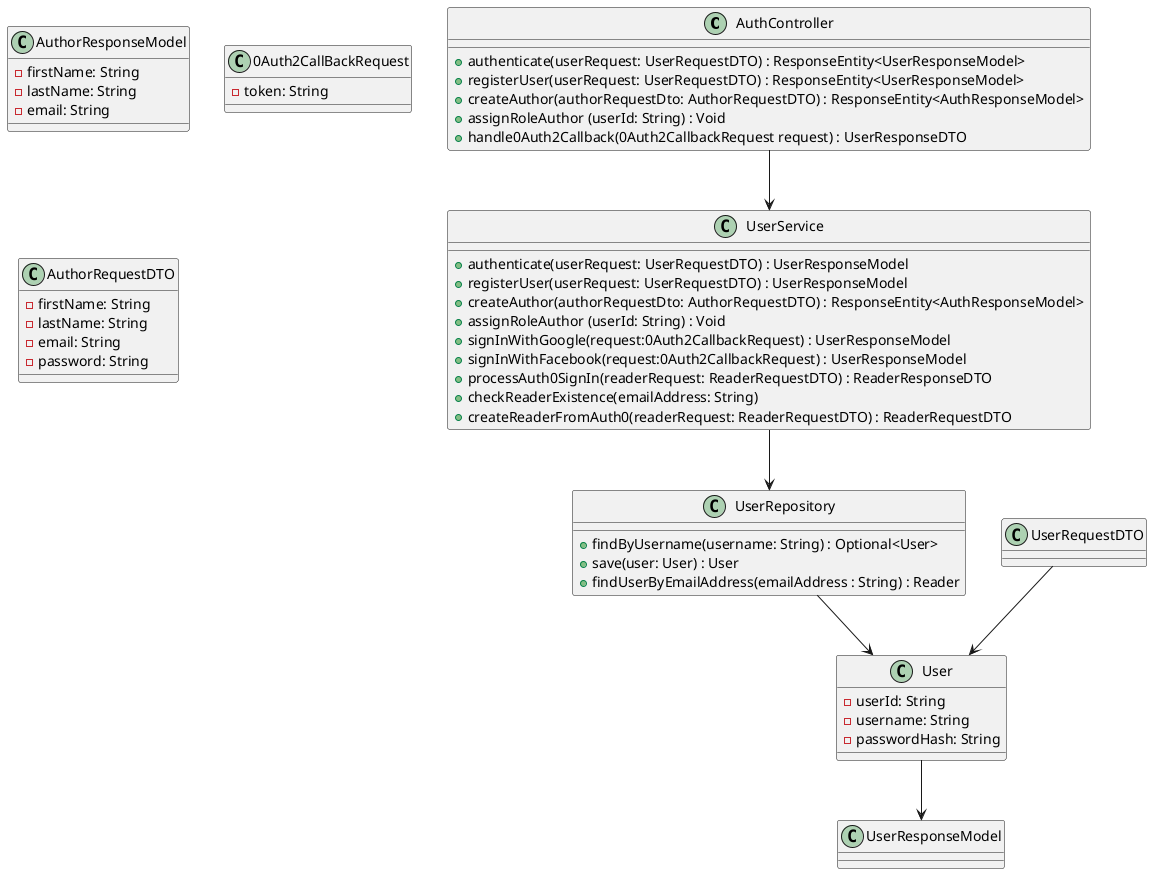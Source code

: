 @startuml

class AuthController {
        + authenticate(userRequest: UserRequestDTO) : ResponseEntity<UserResponseModel>
        + registerUser(userRequest: UserRequestDTO) : ResponseEntity<UserResponseModel>
        + createAuthor(authorRequestDto: AuthorRequestDTO) : ResponseEntity<AuthResponseModel>
        + assignRoleAuthor (userId: String) : Void
	    + handle0Auth2Callback(0Auth2CallbackRequest request) : UserResponseDTO
    }

    class UserService {
        + authenticate(userRequest: UserRequestDTO) : UserResponseModel
        + registerUser(userRequest: UserRequestDTO) : UserResponseModel
        + createAuthor(authorRequestDto: AuthorRequestDTO) : ResponseEntity<AuthResponseModel>
        + assignRoleAuthor (userId: String) : Void
	    + signInWithGoogle(request:0Auth2CallbackRequest) : UserResponseModel
	    + signInWithFacebook(request:0Auth2CallbackRequest) : UserResponseModel
	    + processAuth0SignIn(readerRequest: ReaderRequestDTO) : ReaderResponseDTO
	    + checkReaderExistence(emailAddress: String)
	    + createReaderFromAuth0(readerRequest: ReaderRequestDTO) : ReaderRequestDTO
    }

    class UserRepository {
        + findByUsername(username: String) : Optional<User>
        + save(user: User) : User
	    + findUserByEmailAddress(emailAddress : String) : Reader
    }

    class AuthorResponseModel {
         - firstName: String
        - lastName: String
        - email: String
    }
    class 0Auth2CallBackRequest {
	- token: String
    }

    class AuthorRequestDTO {
        - firstName: String
        - lastName: String
        - email: String
        - password: String
    }

    class User {
        - userId: String
        - username: String
        - passwordHash: String
    }

    AuthController --> UserService
    UserService --> UserRepository
    UserRepository --> User
    User --> UserResponseModel
    UserRequestDTO --> User

    @enduml